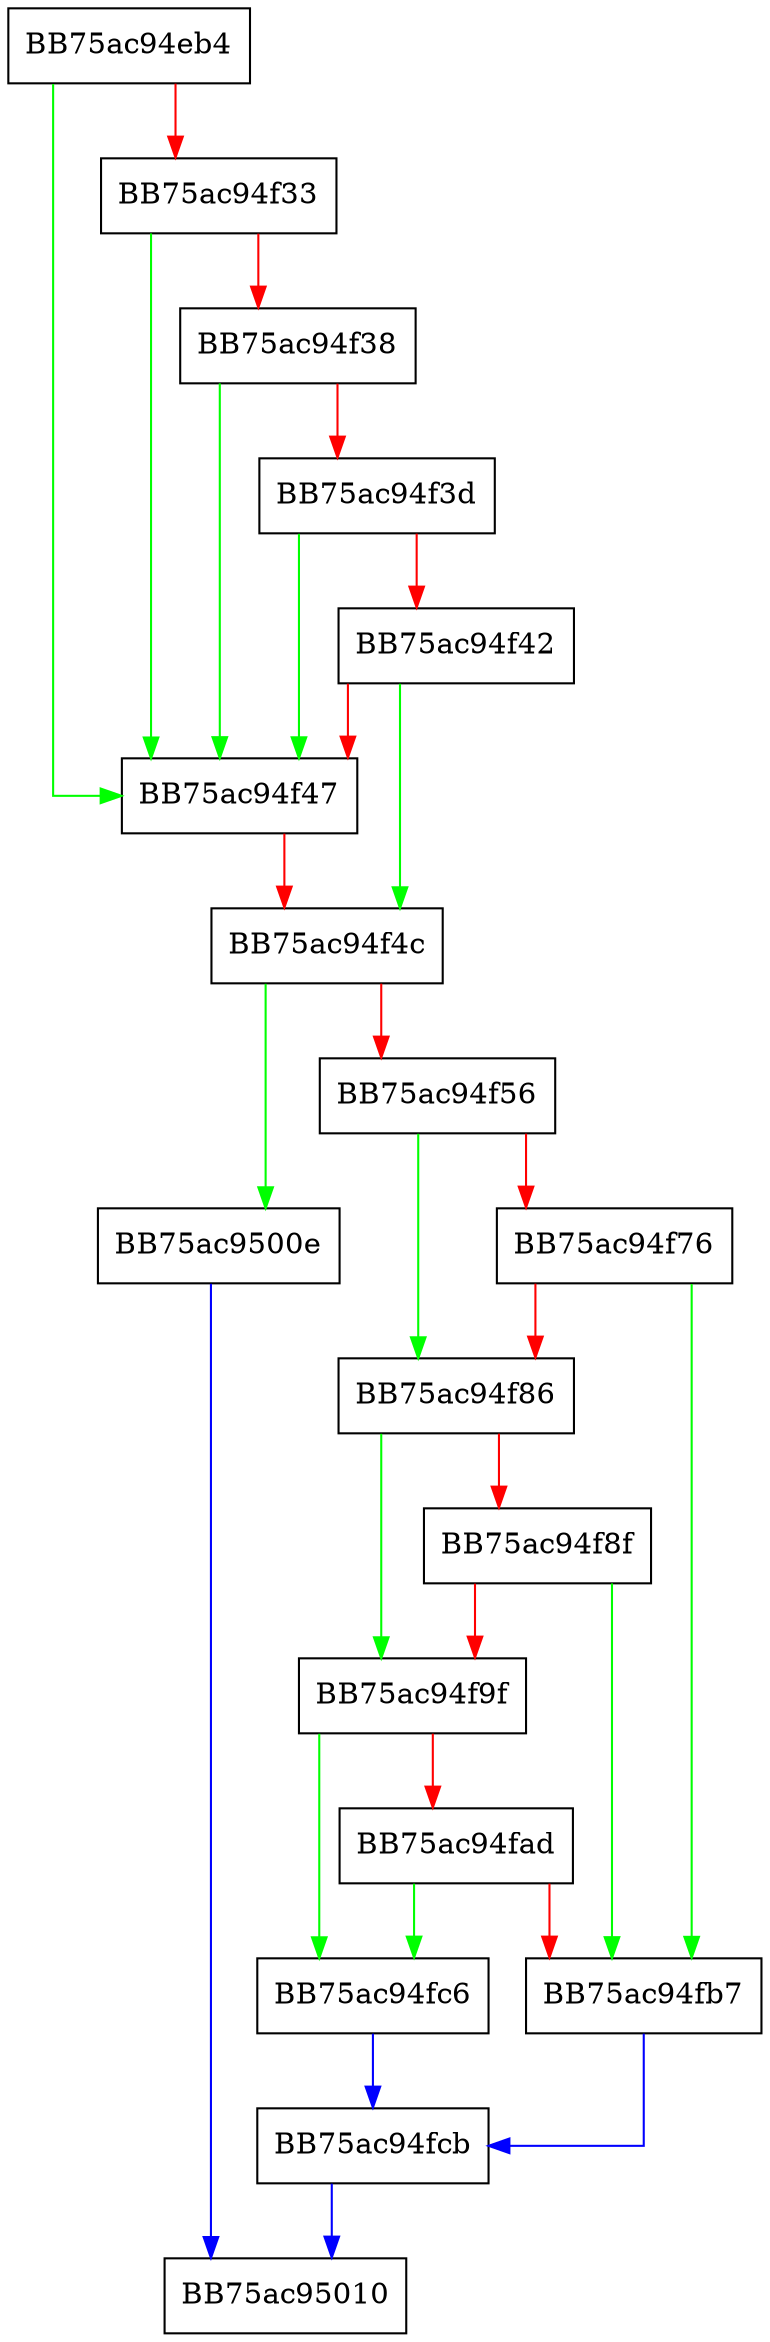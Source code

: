 digraph FirePrecheckCallback {
  node [shape="box"];
  graph [splines=ortho];
  BB75ac94eb4 -> BB75ac94f47 [color="green"];
  BB75ac94eb4 -> BB75ac94f33 [color="red"];
  BB75ac94f33 -> BB75ac94f47 [color="green"];
  BB75ac94f33 -> BB75ac94f38 [color="red"];
  BB75ac94f38 -> BB75ac94f47 [color="green"];
  BB75ac94f38 -> BB75ac94f3d [color="red"];
  BB75ac94f3d -> BB75ac94f47 [color="green"];
  BB75ac94f3d -> BB75ac94f42 [color="red"];
  BB75ac94f42 -> BB75ac94f4c [color="green"];
  BB75ac94f42 -> BB75ac94f47 [color="red"];
  BB75ac94f47 -> BB75ac94f4c [color="red"];
  BB75ac94f4c -> BB75ac9500e [color="green"];
  BB75ac94f4c -> BB75ac94f56 [color="red"];
  BB75ac94f56 -> BB75ac94f86 [color="green"];
  BB75ac94f56 -> BB75ac94f76 [color="red"];
  BB75ac94f76 -> BB75ac94fb7 [color="green"];
  BB75ac94f76 -> BB75ac94f86 [color="red"];
  BB75ac94f86 -> BB75ac94f9f [color="green"];
  BB75ac94f86 -> BB75ac94f8f [color="red"];
  BB75ac94f8f -> BB75ac94fb7 [color="green"];
  BB75ac94f8f -> BB75ac94f9f [color="red"];
  BB75ac94f9f -> BB75ac94fc6 [color="green"];
  BB75ac94f9f -> BB75ac94fad [color="red"];
  BB75ac94fad -> BB75ac94fc6 [color="green"];
  BB75ac94fad -> BB75ac94fb7 [color="red"];
  BB75ac94fb7 -> BB75ac94fcb [color="blue"];
  BB75ac94fc6 -> BB75ac94fcb [color="blue"];
  BB75ac94fcb -> BB75ac95010 [color="blue"];
  BB75ac9500e -> BB75ac95010 [color="blue"];
}